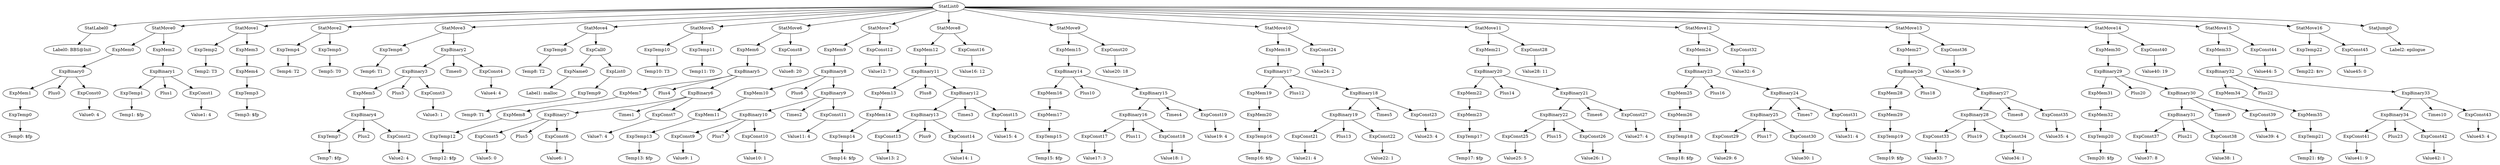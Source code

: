 digraph {
	ordering = out;
	StatJump0 -> "Label2: epilogue";
	ExpTemp22 -> "Temp22: $rv";
	ExpConst44 -> "Value44: 5";
	ExpMem33 -> ExpBinary32;
	ExpBinary33 -> ExpBinary34;
	ExpBinary33 -> Times10;
	ExpBinary33 -> ExpConst43;
	ExpConst42 -> "Value42: 1";
	ExpBinary34 -> ExpConst41;
	ExpBinary34 -> Plus23;
	ExpBinary34 -> ExpConst42;
	ExpMem34 -> ExpMem35;
	ExpTemp21 -> "Temp21: $fp";
	ExpMem35 -> ExpTemp21;
	ExpConst40 -> "Value40: 19";
	StatMove14 -> ExpMem30;
	StatMove14 -> ExpConst40;
	ExpMem30 -> ExpBinary29;
	ExpConst39 -> "Value39: 4";
	ExpConst38 -> "Value38: 1";
	ExpMem31 -> ExpMem32;
	ExpConst36 -> "Value36: 9";
	StatMove13 -> ExpMem27;
	StatMove13 -> ExpConst36;
	ExpConst34 -> "Value34: 1";
	ExpConst33 -> "Value33: 7";
	ExpBinary26 -> ExpMem28;
	ExpBinary26 -> Plus18;
	ExpBinary26 -> ExpBinary27;
	ExpMem29 -> ExpTemp19;
	ExpMem24 -> ExpBinary23;
	ExpBinary24 -> ExpBinary25;
	ExpBinary24 -> Times7;
	ExpBinary24 -> ExpConst31;
	ExpBinary25 -> ExpConst29;
	ExpBinary25 -> Plus17;
	ExpBinary25 -> ExpConst30;
	ExpConst29 -> "Value29: 6";
	ExpMem25 -> ExpMem26;
	ExpMem26 -> ExpTemp18;
	ExpTemp18 -> "Temp18: $fp";
	ExpConst27 -> "Value27: 4";
	ExpBinary21 -> ExpBinary22;
	ExpBinary21 -> Times6;
	ExpBinary21 -> ExpConst27;
	ExpConst25 -> "Value25: 5";
	ExpBinary20 -> ExpMem22;
	ExpBinary20 -> Plus14;
	ExpBinary20 -> ExpBinary21;
	ExpMem22 -> ExpMem23;
	ExpMem23 -> ExpTemp17;
	StatMove10 -> ExpMem18;
	StatMove10 -> ExpConst24;
	ExpMem18 -> ExpBinary17;
	ExpConst6 -> "Value6: 1";
	ExpConst31 -> "Value31: 4";
	ExpMem1 -> ExpTemp0;
	ExpTemp17 -> "Temp17: $fp";
	ExpMem9 -> ExpBinary8;
	ExpBinary5 -> ExpMem7;
	ExpBinary5 -> Plus4;
	ExpBinary5 -> ExpBinary6;
	ExpBinary27 -> ExpBinary28;
	ExpBinary27 -> Times8;
	ExpBinary27 -> ExpConst35;
	ExpList0 -> ExpTemp9;
	ExpConst16 -> "Value16: 12";
	ExpTemp9 -> "Temp9: T1";
	ExpMem32 -> ExpTemp20;
	ExpMem14 -> ExpTemp14;
	ExpBinary28 -> ExpConst33;
	ExpBinary28 -> Plus19;
	ExpBinary28 -> ExpConst34;
	ExpConst4 -> "Value4: 4";
	ExpTemp20 -> "Temp20: $fp";
	ExpName0 -> "Label1: malloc";
	ExpConst8 -> "Value8: 20";
	ExpMem8 -> ExpTemp12;
	ExpBinary2 -> ExpBinary3;
	ExpBinary2 -> Times0;
	ExpBinary2 -> ExpConst4;
	ExpConst41 -> "Value41: 9";
	ExpTemp19 -> "Temp19: $fp";
	ExpBinary22 -> ExpConst25;
	ExpBinary22 -> Plus15;
	ExpBinary22 -> ExpConst26;
	StatLabel0 -> "Label0: BBS@Init";
	ExpMem5 -> ExpBinary4;
	ExpConst3 -> "Value3: 1";
	ExpMem21 -> ExpBinary20;
	ExpConst5 -> "Value5: 0";
	ExpConst26 -> "Value26: 1";
	ExpConst2 -> "Value2: 4";
	ExpConst0 -> "Value0: 4";
	ExpConst17 -> "Value17: 3";
	ExpConst9 -> "Value9: 1";
	StatMove5 -> ExpTemp10;
	StatMove5 -> ExpTemp11;
	StatMove4 -> ExpTemp8;
	StatMove4 -> ExpCall0;
	ExpBinary1 -> ExpTemp1;
	ExpBinary1 -> Plus1;
	ExpBinary1 -> ExpConst1;
	ExpConst10 -> "Value10: 1";
	ExpMem0 -> ExpBinary0;
	ExpMem3 -> ExpMem4;
	StatMove0 -> ExpMem0;
	StatMove0 -> ExpMem2;
	StatMove8 -> ExpMem12;
	StatMove8 -> ExpConst16;
	StatMove15 -> ExpMem33;
	StatMove15 -> ExpConst44;
	ExpBinary3 -> ExpMem5;
	ExpBinary3 -> Plus3;
	ExpBinary3 -> ExpConst3;
	ExpMem7 -> ExpMem8;
	ExpConst15 -> "Value15: 4";
	ExpTemp0 -> "Temp0: $fp";
	ExpTemp7 -> "Temp7: $fp";
	ExpCall0 -> ExpName0;
	ExpCall0 -> ExpList0;
	ExpMem2 -> ExpBinary1;
	ExpConst23 -> "Value23: 4";
	ExpTemp12 -> "Temp12: $fp";
	ExpConst1 -> "Value1: 4";
	ExpConst32 -> "Value32: 6";
	ExpMem15 -> ExpBinary14;
	ExpTemp8 -> "Temp8: T2";
	ExpBinary30 -> ExpBinary31;
	ExpBinary30 -> Times9;
	ExpBinary30 -> ExpConst39;
	ExpMem27 -> ExpBinary26;
	ExpBinary9 -> ExpBinary10;
	ExpBinary9 -> Times2;
	ExpBinary9 -> ExpConst11;
	ExpBinary7 -> ExpConst5;
	ExpBinary7 -> Plus5;
	ExpBinary7 -> ExpConst6;
	ExpConst12 -> "Value12: 7";
	StatMove1 -> ExpTemp2;
	StatMove1 -> ExpMem3;
	ExpMem13 -> ExpMem14;
	ExpTemp2 -> "Temp2: T3";
	ExpTemp3 -> "Temp3: $fp";
	ExpBinary32 -> ExpMem34;
	ExpBinary32 -> Plus22;
	ExpBinary32 -> ExpBinary33;
	ExpBinary0 -> ExpMem1;
	ExpBinary0 -> Plus0;
	ExpBinary0 -> ExpConst0;
	ExpMem20 -> ExpTemp16;
	ExpBinary31 -> ExpConst37;
	ExpBinary31 -> Plus21;
	ExpBinary31 -> ExpConst38;
	ExpBinary11 -> ExpMem13;
	ExpBinary11 -> Plus8;
	ExpBinary11 -> ExpBinary12;
	ExpMem4 -> ExpTemp3;
	ExpTemp4 -> "Temp4: T2";
	ExpBinary4 -> ExpTemp7;
	ExpBinary4 -> Plus2;
	ExpBinary4 -> ExpConst2;
	ExpTemp1 -> "Temp1: $fp";
	ExpTemp6 -> "Temp6: T1";
	ExpTemp11 -> "Temp11: T0";
	ExpConst22 -> "Value22: 1";
	ExpConst24 -> "Value24: 2";
	StatMove3 -> ExpTemp6;
	StatMove3 -> ExpBinary2;
	ExpTemp16 -> "Temp16: $fp";
	ExpConst7 -> "Value7: 4";
	ExpConst43 -> "Value43: 4";
	ExpBinary6 -> ExpBinary7;
	ExpBinary6 -> Times1;
	ExpBinary6 -> ExpConst7;
	ExpMem16 -> ExpMem17;
	ExpMem6 -> ExpBinary5;
	ExpConst35 -> "Value35: 4";
	ExpTemp13 -> "Temp13: $fp";
	ExpConst13 -> "Value13: 2";
	ExpConst37 -> "Value37: 8";
	StatMove11 -> ExpMem21;
	StatMove11 -> ExpConst28;
	ExpMem11 -> ExpTemp13;
	StatMove9 -> ExpMem15;
	StatMove9 -> ExpConst20;
	ExpConst30 -> "Value30: 1";
	ExpTemp10 -> "Temp10: T3";
	ExpMem10 -> ExpMem11;
	ExpBinary18 -> ExpBinary19;
	ExpBinary18 -> Times5;
	ExpBinary18 -> ExpConst23;
	ExpBinary8 -> ExpMem10;
	ExpBinary8 -> Plus6;
	ExpBinary8 -> ExpBinary9;
	ExpBinary10 -> ExpConst9;
	ExpBinary10 -> Plus7;
	ExpBinary10 -> ExpConst10;
	StatMove7 -> ExpMem9;
	StatMove7 -> ExpConst12;
	ExpMem17 -> ExpTemp15;
	StatList0 -> StatLabel0;
	StatList0 -> StatMove0;
	StatList0 -> StatMove1;
	StatList0 -> StatMove2;
	StatList0 -> StatMove3;
	StatList0 -> StatMove4;
	StatList0 -> StatMove5;
	StatList0 -> StatMove6;
	StatList0 -> StatMove7;
	StatList0 -> StatMove8;
	StatList0 -> StatMove9;
	StatList0 -> StatMove10;
	StatList0 -> StatMove11;
	StatList0 -> StatMove12;
	StatList0 -> StatMove13;
	StatList0 -> StatMove14;
	StatList0 -> StatMove15;
	StatList0 -> StatMove16;
	StatList0 -> StatJump0;
	ExpConst11 -> "Value11: 4";
	StatMove12 -> ExpMem24;
	StatMove12 -> ExpConst32;
	ExpConst19 -> "Value19: 4";
	ExpTemp14 -> "Temp14: $fp";
	ExpConst45 -> "Value45: 0";
	ExpBinary23 -> ExpMem25;
	ExpBinary23 -> Plus16;
	ExpBinary23 -> ExpBinary24;
	StatMove2 -> ExpTemp4;
	StatMove2 -> ExpTemp5;
	ExpBinary13 -> ExpConst13;
	ExpBinary13 -> Plus9;
	ExpBinary13 -> ExpConst14;
	ExpConst20 -> "Value20: 18";
	ExpConst14 -> "Value14: 1";
	ExpConst18 -> "Value18: 1";
	ExpBinary12 -> ExpBinary13;
	ExpBinary12 -> Times3;
	ExpBinary12 -> ExpConst15;
	StatMove16 -> ExpTemp22;
	StatMove16 -> ExpConst45;
	ExpMem12 -> ExpBinary11;
	ExpTemp15 -> "Temp15: $fp";
	ExpBinary29 -> ExpMem31;
	ExpBinary29 -> Plus20;
	ExpBinary29 -> ExpBinary30;
	ExpBinary14 -> ExpMem16;
	ExpBinary14 -> Plus10;
	ExpBinary14 -> ExpBinary15;
	ExpConst28 -> "Value28: 11";
	ExpBinary16 -> ExpConst17;
	ExpBinary16 -> Plus11;
	ExpBinary16 -> ExpConst18;
	ExpBinary15 -> ExpBinary16;
	ExpBinary15 -> Times4;
	ExpBinary15 -> ExpConst19;
	StatMove6 -> ExpMem6;
	StatMove6 -> ExpConst8;
	ExpMem19 -> ExpMem20;
	ExpTemp5 -> "Temp5: T0";
	ExpBinary17 -> ExpMem19;
	ExpBinary17 -> Plus12;
	ExpBinary17 -> ExpBinary18;
	ExpConst21 -> "Value21: 4";
	ExpMem28 -> ExpMem29;
	ExpBinary19 -> ExpConst21;
	ExpBinary19 -> Plus13;
	ExpBinary19 -> ExpConst22;
}

